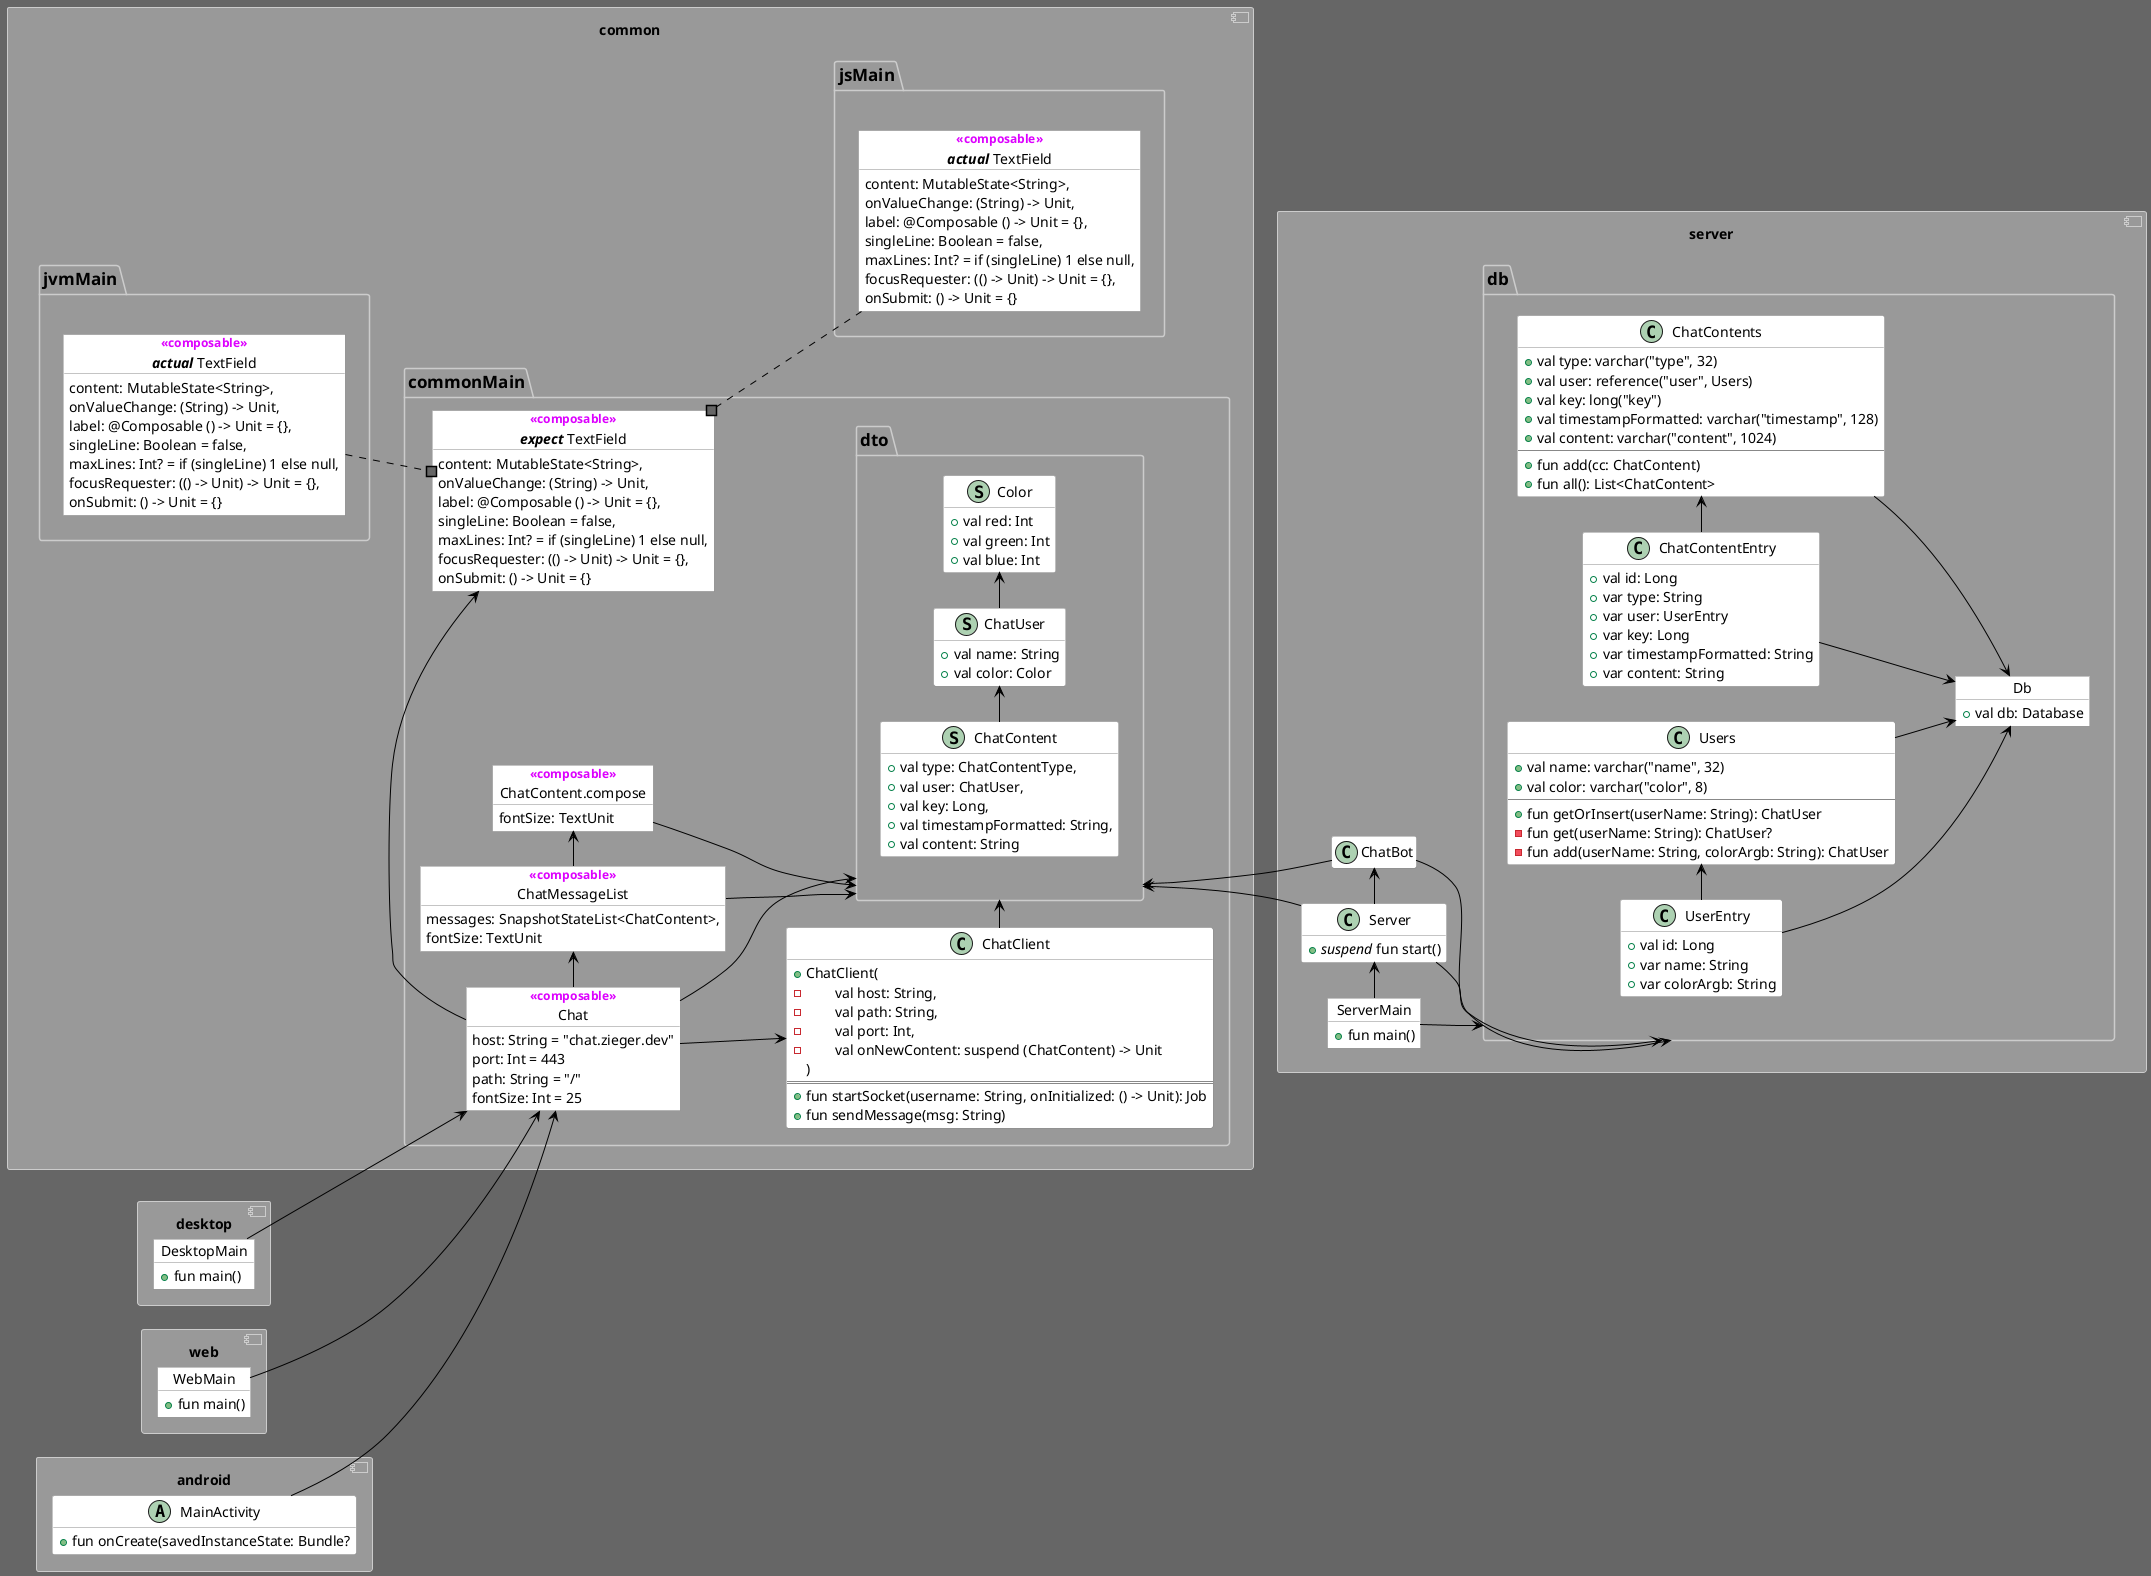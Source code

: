 @startuml
'https://plantuml.com/class-diagram 

left to right direction

skinparam backgroundColor #666
skinparam arrowColor #000
skinparam packageFontColor #000
skinparam packageFontSize 17
skinparam packageBorderColor #CCC
skinparam packageBackgroundColor #999
skinparam classBackgroundColor #FFF
skinparam classBorderColor #888
skinparam objectBackgroundColor #FFF
skinparam objectBorderColor #888
skinparam titleFontSize 35
skinparam titleFontStyle bold

skinparam ObjectStereotypeFontColor<<composable>> #D0F
skinparam ObjectStereotypeFontStyle<<composable>> bold

skinparam stereotypeC<<data>> {
  BackgroundColor #0AF
}
skinparam spotChar<<data>> D
hide class <<data>> stereotype

skinparam stereotypeC<<activity>> {
  BackgroundColor #F0A
}
skinparam spotChar<<activity>> A
hide class <<activity>> stereotype

skinparam stereotypeC<<fragment>> {
  BackgroundColor #0F8
}
skinparam spotChar<<fragment>> F
hide class <<fragment>> stereotype

skinparam stereotypeC<<view>> {
  BackgroundColor #F4F
}
skinparam spotChar<<view>> V
hide class <<view>> stereotype

skinparam stereotypeC<<viewmodel>> {
  BackgroundColor #FF0
}
skinparam spotChar<<viewmodel>> M
hide class <<viewmodel>> stereotype

skinparam stereotypeC<<repository>> {
  BackgroundColor #FA3
}
skinparam spotChar<<repository>> R
hide class <<repository>> stereotype

skinparam stereotypeC<<sealed>> {
  BackgroundColor #3B9
}
skinparam spotChar<<sealed>> S
hide class <<sealed>> stereotype

skinparam stereotypeC<<object>> {
  BackgroundColor #FF0
}
skinparam spotChar<<object>> O
hide class <<object>> stereotype

skinparam stereotypeC<<enumeration>> {
  BackgroundColor #090
}
skinparam spotChar<<enumeration>> E
hide class <<enumeration>> stereotype

skinparam stereotypeC<<serializable>> {
  BackgroundColor #FF0
}
skinparam spotChar<<serializable>> S
hide class <<serializable>> stereotype

hide empty members

component common {

    package jvmMain {
        object "//**actual**// TextField" as JvmTextField <<composable>> {
            content: MutableState<String>,
            onValueChange: (String) -> Unit,
            label: @Composable () -> Unit = {},
            singleLine: Boolean = false,
            maxLines: Int? = if (singleLine) 1 else null,
            focusRequester: (() -> Unit) -> Unit = {},
            onSubmit: () -> Unit = {}
        }
    }
    package jsMain {
        object "//**actual**// TextField" as JsTextField <<composable>> {
            content: MutableState<String>,
            onValueChange: (String) -> Unit,
            label: @Composable () -> Unit = {},
            singleLine: Boolean = false,
            maxLines: Int? = if (singleLine) 1 else null,
            focusRequester: (() -> Unit) -> Unit = {},
            onSubmit: () -> Unit = {}
        }
    }

    jvmMain -[hidden] jsMain

    package commonMain {

        object Chat <<composable>> {
            host: String = "chat.zieger.dev"
            port: Int = 443
            path: String = "/"
            fontSize: Int = 25
        }

        class ChatClient {
            +ChatClient(
            {field} -\tval host: String,
            {field} -\tval path: String,
            {field} -\tval port: Int,
            {field} -\tval onNewContent: suspend (ChatContent) -> Unit
            )
            ===
            +fun startSocket(username: String, onInitialized: () -> Unit): Job
            +fun sendMessage(msg: String)
        }

        Chat --> ChatClient
        ChatClient -> dto

        object ChatMessageList <<composable>> {
           messages: SnapshotStateList<ChatContent>,
           fontSize: TextUnit
       }

       Chat -> ChatMessageList
       ChatMessageList --> dto

        object "ChatContent.compose" as compose <<composable>> {
            fontSize: TextUnit
        }

        ChatMessageList -> compose
        compose --> dto

        object "//**expect**// TextField" as CommonTextField <<composable>> {
            content: MutableState<String>,
            onValueChange: (String) -> Unit,
            label: @Composable () -> Unit = {},
            singleLine: Boolean = false,
            maxLines: Int? = if (singleLine) 1 else null,
            focusRequester: (() -> Unit) -> Unit = {},
            onSubmit: () -> Unit = {}
        }

        package dto {
            class ChatContent <<serializable>> {
                +val type: ChatContentType,
                +val user: ChatUser,
                +val key: Long,
                +val timestampFormatted: String,
                +val content: String
            }
            class ChatUser <<serializable>> {
                +val name: String
                +val color: Color
            }
            class Color <<serializable>> {
                +val red: Int
                +val green: Int
                +val blue: Int
            }
            ChatUser -> Color
            ChatContent -> ChatUser
        }

        Chat --> dto
        Chat -> CommonTextField
    }

    JvmTextField ..# CommonTextField
    CommonTextField #.. JsTextField
}

component server {
together {
    object ServerMain {
        +fun main()
    }

    class Server {
        +//suspend// fun start()
    }
    class ChatBot
}
    package db {
        object Db {
            +val db: Database
        }
        class ChatContents {
            +val type: varchar("type", 32)
            +val user: reference("user", Users)
            +val key: long("key")
            +val timestampFormatted: varchar("timestamp", 128)
            +val content: varchar("content", 1024)
            ---
            +fun add(cc: ChatContent)
            +fun all(): List<ChatContent>
        }
        ChatContents --> Db
        class ChatContentEntry {
            +val id: Long
            +var type: String
            +var user: UserEntry
            +var key: Long
            +var timestampFormatted: String
            +var content: String
        }
        ChatContentEntry --> Db
        ChatContentEntry -> ChatContents
        class Users {
            +val name: varchar("name", 32)
            +val color: varchar("color", 8)
            ---
            +fun getOrInsert(userName: String): ChatUser
            -fun get(userName: String): ChatUser?
            -fun add(userName: String, colorArgb: String): ChatUser
        }
        Users --> Db
        class UserEntry {
            +val id: Long
            +var name: String
            +var colorArgb: String
        }
        UserEntry --> Db
        UserEntry -> Users
    }

    ServerMain -> db

    dto <-- Server
    dto <-- ChatBot
    Server -> ChatBot
    ServerMain -> Server

    Server --> db
    ChatBot --> db
}

together {
    component [desktop] {
        object DesktopMain {
            +fun main()
        }
        DesktopMain --> Chat
    }

    component web {
        object WebMain {
            +fun main()
        }
        WebMain --> Chat
    }

    component android {
        class MainActivity <<activity>> {
            +fun onCreate(savedInstanceState: Bundle?
        }
        MainActivity --> Chat
    }
}

@enduml